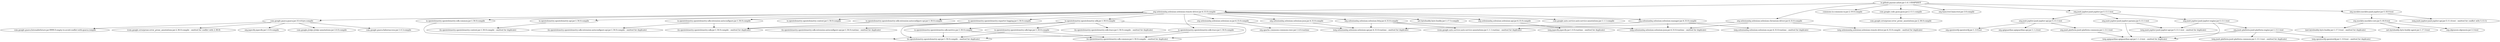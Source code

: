 digraph pazone__ashot {
	"io.github.pazone:ashot:jar:1.6.1-SNAPSHOT" -> "org.seleniumhq.selenium:selenium-remote-driver:jar:4.33.0:compile" ; 
	"io.github.pazone:ashot:jar:1.6.1-SNAPSHOT" -> "org.seleniumhq.selenium:selenium-chromium-driver:jar:4.33.0:compile" ; 
	"io.github.pazone:ashot:jar:1.6.1-SNAPSHOT" -> "commons-io:commons-io:jar:2.19.0:compile" ; 
	"io.github.pazone:ashot:jar:1.6.1-SNAPSHOT" -> "com.google.code.gson:gson:jar:2.13.1:compile" ; 
	"io.github.pazone:ashot:jar:1.6.1-SNAPSHOT" -> "org.hamcrest:hamcrest:jar:3.0:compile" ; 
	"io.github.pazone:ashot:jar:1.6.1-SNAPSHOT" -> "org.junit.jupiter:junit-jupiter:jar:5.13.1:test" ; 
	"io.github.pazone:ashot:jar:1.6.1-SNAPSHOT" -> "org.mockito:mockito-junit-jupiter:jar:5.18.0:test" ; 
	"org.seleniumhq.selenium:selenium-remote-driver:jar:4.33.0:compile" -> "com.google.auto.service:auto-service-annotations:jar:1.1.1:compile" ; 
	"org.seleniumhq.selenium:selenium-remote-driver:jar:4.33.0:compile" -> "com.google.guava:guava:jar:33.4.8-jre:compile" ; 
	"org.seleniumhq.selenium:selenium-remote-driver:jar:4.33.0:compile" -> "io.opentelemetry:opentelemetry-api:jar:1.50.0:compile" ; 
	"org.seleniumhq.selenium:selenium-remote-driver:jar:4.33.0:compile" -> "io.opentelemetry:opentelemetry-context:jar:1.50.0:compile" ; 
	"org.seleniumhq.selenium:selenium-remote-driver:jar:4.33.0:compile" -> "io.opentelemetry:opentelemetry-exporter-logging:jar:1.50.0:compile" ; 
	"org.seleniumhq.selenium:selenium-remote-driver:jar:4.33.0:compile" -> "io.opentelemetry:opentelemetry-sdk-common:jar:1.50.0:compile" ; 
	"org.seleniumhq.selenium:selenium-remote-driver:jar:4.33.0:compile" -> "io.opentelemetry:opentelemetry-sdk-extension-autoconfigure-spi:jar:1.50.0:compile" ; 
	"org.seleniumhq.selenium:selenium-remote-driver:jar:4.33.0:compile" -> "io.opentelemetry:opentelemetry-sdk-extension-autoconfigure:jar:1.50.0:compile" ; 
	"org.seleniumhq.selenium:selenium-remote-driver:jar:4.33.0:compile" -> "io.opentelemetry:opentelemetry-sdk-trace:jar:1.50.0:compile" ; 
	"org.seleniumhq.selenium:selenium-remote-driver:jar:4.33.0:compile" -> "io.opentelemetry:opentelemetry-sdk:jar:1.50.0:compile" ; 
	"org.seleniumhq.selenium:selenium-remote-driver:jar:4.33.0:compile" -> "net.bytebuddy:byte-buddy:jar:1.17.5:compile" ; 
	"org.seleniumhq.selenium:selenium-remote-driver:jar:4.33.0:compile" -> "org.seleniumhq.selenium:selenium-api:jar:4.33.0:compile" ; 
	"org.seleniumhq.selenium:selenium-remote-driver:jar:4.33.0:compile" -> "org.seleniumhq.selenium:selenium-http:jar:4.33.0:compile" ; 
	"org.seleniumhq.selenium:selenium-remote-driver:jar:4.33.0:compile" -> "org.seleniumhq.selenium:selenium-json:jar:4.33.0:compile" ; 
	"org.seleniumhq.selenium:selenium-remote-driver:jar:4.33.0:compile" -> "org.seleniumhq.selenium:selenium-manager:jar:4.33.0:compile" ; 
	"org.seleniumhq.selenium:selenium-remote-driver:jar:4.33.0:compile" -> "org.seleniumhq.selenium:selenium-os:jar:4.33.0:compile" ; 
	"com.google.guava:guava:jar:33.4.8-jre:compile" -> "com.google.guava:failureaccess:jar:1.0.3:compile" ; 
	"com.google.guava:guava:jar:33.4.8-jre:compile" -> "com.google.guava:listenablefuture:jar:9999.0-empty-to-avoid-conflict-with-guava:compile" ; 
	"com.google.guava:guava:jar:33.4.8-jre:compile" -> "org.jspecify:jspecify:jar:1.0.0:compile" ; 
	"com.google.guava:guava:jar:33.4.8-jre:compile" -> "(com.google.errorprone:error_prone_annotations:jar:2.36.0:compile - omitted for conflict with 2.38.0)" ; 
	"com.google.guava:guava:jar:33.4.8-jre:compile" -> "com.google.j2objc:j2objc-annotations:jar:3.0.0:compile" ; 
	"io.opentelemetry:opentelemetry-api:jar:1.50.0:compile" -> "(io.opentelemetry:opentelemetry-context:jar:1.50.0:compile - omitted for duplicate)" ; 
	"io.opentelemetry:opentelemetry-exporter-logging:jar:1.50.0:compile" -> "(io.opentelemetry:opentelemetry-sdk:jar:1.50.0:compile - omitted for duplicate)" ; 
	"io.opentelemetry:opentelemetry-exporter-logging:jar:1.50.0:compile" -> "(io.opentelemetry:opentelemetry-sdk-extension-autoconfigure-spi:jar:1.50.0:runtime - omitted for duplicate)" ; 
	"io.opentelemetry:opentelemetry-sdk-common:jar:1.50.0:compile" -> "(io.opentelemetry:opentelemetry-api:jar:1.50.0:compile - omitted for duplicate)" ; 
	"io.opentelemetry:opentelemetry-sdk-extension-autoconfigure-spi:jar:1.50.0:compile" -> "(io.opentelemetry:opentelemetry-sdk:jar:1.50.0:compile - omitted for duplicate)" ; 
	"io.opentelemetry:opentelemetry-sdk-extension-autoconfigure:jar:1.50.0:compile" -> "(io.opentelemetry:opentelemetry-sdk:jar:1.50.0:compile - omitted for duplicate)" ; 
	"io.opentelemetry:opentelemetry-sdk-extension-autoconfigure:jar:1.50.0:compile" -> "(io.opentelemetry:opentelemetry-sdk-extension-autoconfigure-spi:jar:1.50.0:compile - omitted for duplicate)" ; 
	"io.opentelemetry:opentelemetry-sdk-trace:jar:1.50.0:compile" -> "(io.opentelemetry:opentelemetry-api:jar:1.50.0:compile - omitted for duplicate)" ; 
	"io.opentelemetry:opentelemetry-sdk-trace:jar:1.50.0:compile" -> "(io.opentelemetry:opentelemetry-sdk-common:jar:1.50.0:compile - omitted for duplicate)" ; 
	"io.opentelemetry:opentelemetry-sdk:jar:1.50.0:compile" -> "(io.opentelemetry:opentelemetry-api:jar:1.50.0:compile - omitted for duplicate)" ; 
	"io.opentelemetry:opentelemetry-sdk:jar:1.50.0:compile" -> "(io.opentelemetry:opentelemetry-sdk-common:jar:1.50.0:compile - omitted for duplicate)" ; 
	"io.opentelemetry:opentelemetry-sdk:jar:1.50.0:compile" -> "(io.opentelemetry:opentelemetry-sdk-trace:jar:1.50.0:compile - omitted for duplicate)" ; 
	"io.opentelemetry:opentelemetry-sdk:jar:1.50.0:compile" -> "io.opentelemetry:opentelemetry-sdk-metrics:jar:1.50.0:compile" ; 
	"io.opentelemetry:opentelemetry-sdk:jar:1.50.0:compile" -> "io.opentelemetry:opentelemetry-sdk-logs:jar:1.50.0:compile" ; 
	"io.opentelemetry:opentelemetry-sdk-metrics:jar:1.50.0:compile" -> "(io.opentelemetry:opentelemetry-api:jar:1.50.0:compile - omitted for duplicate)" ; 
	"io.opentelemetry:opentelemetry-sdk-metrics:jar:1.50.0:compile" -> "(io.opentelemetry:opentelemetry-sdk-common:jar:1.50.0:compile - omitted for duplicate)" ; 
	"io.opentelemetry:opentelemetry-sdk-logs:jar:1.50.0:compile" -> "(io.opentelemetry:opentelemetry-api:jar:1.50.0:compile - omitted for duplicate)" ; 
	"io.opentelemetry:opentelemetry-sdk-logs:jar:1.50.0:compile" -> "(io.opentelemetry:opentelemetry-sdk-common:jar:1.50.0:compile - omitted for duplicate)" ; 
	"org.seleniumhq.selenium:selenium-api:jar:4.33.0:compile" -> "(org.jspecify:jspecify:jar:1.0.0:runtime - omitted for duplicate)" ; 
	"org.seleniumhq.selenium:selenium-http:jar:4.33.0:compile" -> "(com.google.auto.service:auto-service-annotations:jar:1.1.1:runtime - omitted for duplicate)" ; 
	"org.seleniumhq.selenium:selenium-http:jar:4.33.0:compile" -> "(org.seleniumhq.selenium:selenium-api:jar:4.33.0:runtime - omitted for duplicate)" ; 
	"org.seleniumhq.selenium:selenium-http:jar:4.33.0:compile" -> "(org.seleniumhq.selenium:selenium-json:jar:4.33.0:runtime - omitted for duplicate)" ; 
	"org.seleniumhq.selenium:selenium-json:jar:4.33.0:compile" -> "(org.seleniumhq.selenium:selenium-api:jar:4.33.0:runtime - omitted for duplicate)" ; 
	"org.seleniumhq.selenium:selenium-manager:jar:4.33.0:compile" -> "(org.seleniumhq.selenium:selenium-api:jar:4.33.0:runtime - omitted for duplicate)" ; 
	"org.seleniumhq.selenium:selenium-manager:jar:4.33.0:compile" -> "(org.seleniumhq.selenium:selenium-json:jar:4.33.0:runtime - omitted for duplicate)" ; 
	"org.seleniumhq.selenium:selenium-manager:jar:4.33.0:compile" -> "(org.seleniumhq.selenium:selenium-os:jar:4.33.0:runtime - omitted for duplicate)" ; 
	"org.seleniumhq.selenium:selenium-os:jar:4.33.0:compile" -> "org.apache.commons:commons-exec:jar:1.4.0:runtime" ; 
	"org.seleniumhq.selenium:selenium-os:jar:4.33.0:compile" -> "(org.seleniumhq.selenium:selenium-api:jar:4.33.0:runtime - omitted for duplicate)" ; 
	"org.seleniumhq.selenium:selenium-chromium-driver:jar:4.33.0:compile" -> "(com.google.auto.service:auto-service-annotations:jar:1.1.1:runtime - omitted for duplicate)" ; 
	"org.seleniumhq.selenium:selenium-chromium-driver:jar:4.33.0:compile" -> "(org.seleniumhq.selenium:selenium-json:jar:4.33.0:runtime - omitted for duplicate)" ; 
	"org.seleniumhq.selenium:selenium-chromium-driver:jar:4.33.0:compile" -> "(org.seleniumhq.selenium:selenium-remote-driver:jar:4.33.0:compile - omitted for duplicate)" ; 
	"com.google.code.gson:gson:jar:2.13.1:compile" -> "com.google.errorprone:error_prone_annotations:jar:2.38.0:compile" ; 
	"org.junit.jupiter:junit-jupiter:jar:5.13.1:test" -> "org.junit.jupiter:junit-jupiter-api:jar:5.13.1:test" ; 
	"org.junit.jupiter:junit-jupiter:jar:5.13.1:test" -> "org.junit.jupiter:junit-jupiter-params:jar:5.13.1:test" ; 
	"org.junit.jupiter:junit-jupiter:jar:5.13.1:test" -> "org.junit.jupiter:junit-jupiter-engine:jar:5.13.1:test" ; 
	"org.junit.jupiter:junit-jupiter-api:jar:5.13.1:test" -> "org.opentest4j:opentest4j:jar:1.3.0:test" ; 
	"org.junit.jupiter:junit-jupiter-api:jar:5.13.1:test" -> "org.junit.platform:junit-platform-commons:jar:1.13.1:test" ; 
	"org.junit.jupiter:junit-jupiter-api:jar:5.13.1:test" -> "org.apiguardian:apiguardian-api:jar:1.1.2:test" ; 
	"org.junit.platform:junit-platform-commons:jar:1.13.1:test" -> "(org.apiguardian:apiguardian-api:jar:1.1.2:test - omitted for duplicate)" ; 
	"org.junit.jupiter:junit-jupiter-params:jar:5.13.1:test" -> "(org.junit.jupiter:junit-jupiter-api:jar:5.13.1:test - omitted for duplicate)" ; 
	"org.junit.jupiter:junit-jupiter-params:jar:5.13.1:test" -> "(org.apiguardian:apiguardian-api:jar:1.1.2:test - omitted for duplicate)" ; 
	"org.junit.jupiter:junit-jupiter-engine:jar:5.13.1:test" -> "org.junit.platform:junit-platform-engine:jar:1.13.1:test" ; 
	"org.junit.jupiter:junit-jupiter-engine:jar:5.13.1:test" -> "(org.junit.jupiter:junit-jupiter-api:jar:5.13.1:test - omitted for duplicate)" ; 
	"org.junit.jupiter:junit-jupiter-engine:jar:5.13.1:test" -> "(org.apiguardian:apiguardian-api:jar:1.1.2:test - omitted for duplicate)" ; 
	"org.junit.platform:junit-platform-engine:jar:1.13.1:test" -> "(org.opentest4j:opentest4j:jar:1.3.0:test - omitted for duplicate)" ; 
	"org.junit.platform:junit-platform-engine:jar:1.13.1:test" -> "(org.junit.platform:junit-platform-commons:jar:1.13.1:test - omitted for duplicate)" ; 
	"org.junit.platform:junit-platform-engine:jar:1.13.1:test" -> "(org.apiguardian:apiguardian-api:jar:1.1.2:test - omitted for duplicate)" ; 
	"org.mockito:mockito-junit-jupiter:jar:5.18.0:test" -> "org.mockito:mockito-core:jar:5.18.0:test" ; 
	"org.mockito:mockito-junit-jupiter:jar:5.18.0:test" -> "(org.junit.jupiter:junit-jupiter-api:jar:5.11.4:test - omitted for conflict with 5.13.1)" ; 
	"org.mockito:mockito-core:jar:5.18.0:test" -> "(net.bytebuddy:byte-buddy:jar:1.17.5:test - omitted for duplicate)" ; 
	"org.mockito:mockito-core:jar:5.18.0:test" -> "net.bytebuddy:byte-buddy-agent:jar:1.17.5:test" ; 
	"org.mockito:mockito-core:jar:5.18.0:test" -> "org.objenesis:objenesis:jar:3.3:test" ; 
}
